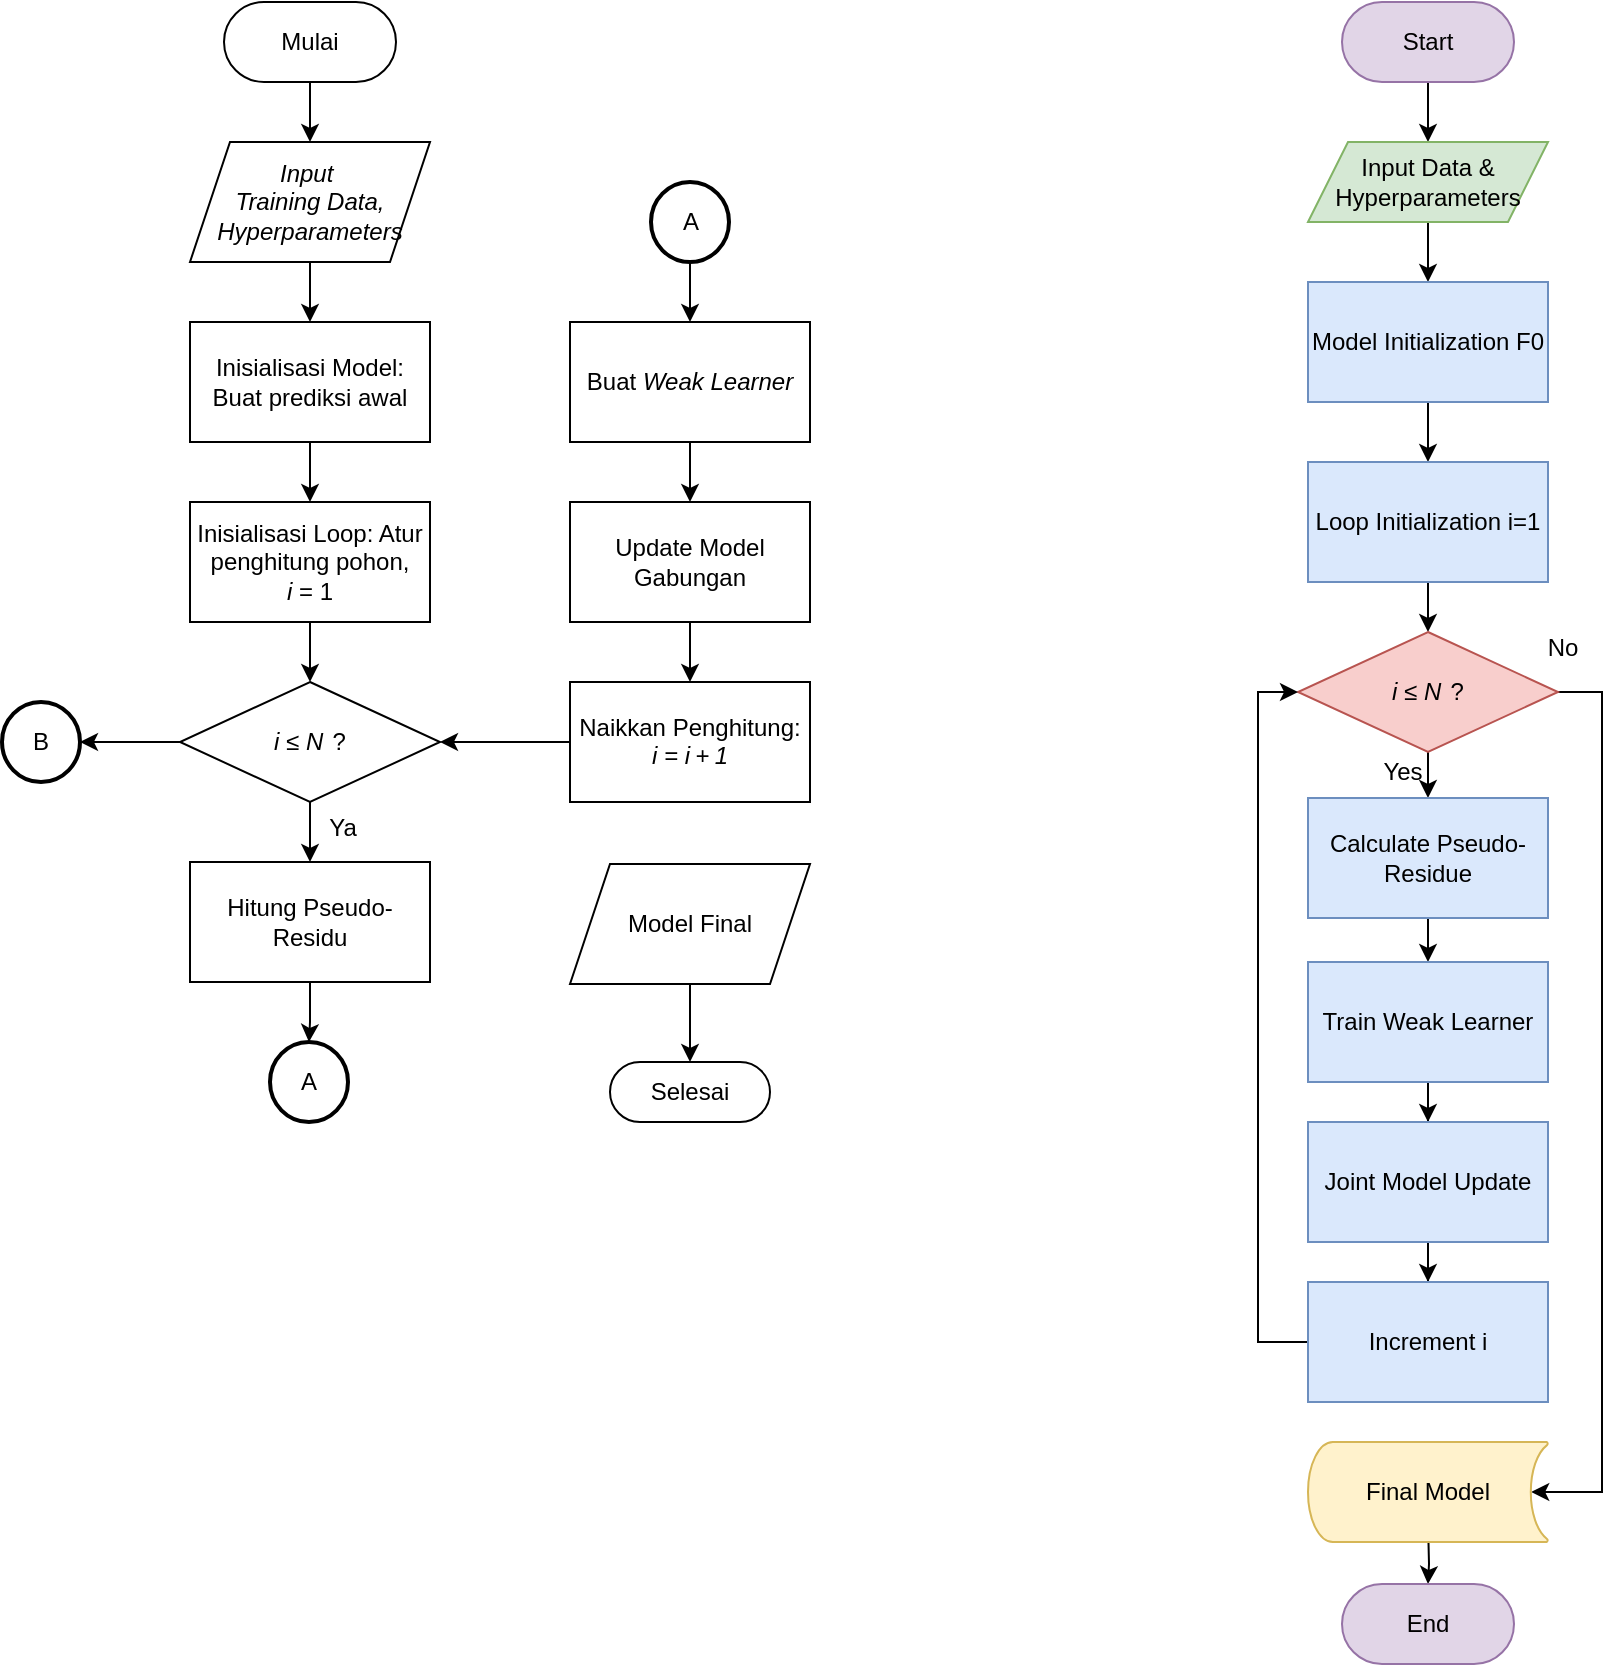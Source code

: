 <mxfile version="28.0.6">
  <diagram name="Page-1" id="AgwP9kO65S-6TZ73FjnZ">
    <mxGraphModel dx="872" dy="529" grid="1" gridSize="10" guides="1" tooltips="1" connect="1" arrows="1" fold="1" page="1" pageScale="1" pageWidth="827" pageHeight="1169" math="0" shadow="0">
      <root>
        <mxCell id="0" />
        <mxCell id="1" parent="0" />
        <mxCell id="PxWUQDTVNrAF5eh4v5Fj-6" value="" style="edgeStyle=orthogonalEdgeStyle;rounded=0;orthogonalLoop=1;jettySize=auto;html=1;" parent="1" source="PxWUQDTVNrAF5eh4v5Fj-3" target="PxWUQDTVNrAF5eh4v5Fj-5" edge="1">
          <mxGeometry relative="1" as="geometry" />
        </mxCell>
        <mxCell id="PxWUQDTVNrAF5eh4v5Fj-3" value="&lt;i&gt;Input&amp;nbsp;&lt;/i&gt;&lt;div&gt;&lt;i&gt;Training Data, Hyperparameters&lt;/i&gt;&lt;/div&gt;" style="shape=parallelogram;perimeter=parallelogramPerimeter;whiteSpace=wrap;html=1;fixedSize=1;fillColor=none;" parent="1" vertex="1">
          <mxGeometry x="354" y="310" width="120" height="60" as="geometry" />
        </mxCell>
        <mxCell id="PxWUQDTVNrAF5eh4v5Fj-14" value="" style="edgeStyle=orthogonalEdgeStyle;rounded=0;orthogonalLoop=1;jettySize=auto;html=1;entryX=0.5;entryY=0;entryDx=0;entryDy=0;" parent="1" source="PxWUQDTVNrAF5eh4v5Fj-5" target="TWZ9KaOpZY0P_qPmHRuh-1" edge="1">
          <mxGeometry relative="1" as="geometry">
            <mxPoint x="610" y="540" as="targetPoint" />
          </mxGeometry>
        </mxCell>
        <mxCell id="PxWUQDTVNrAF5eh4v5Fj-5" value="Inisialisasi Model: Buat prediksi awal" style="rounded=0;whiteSpace=wrap;html=1;fillColor=none;" parent="1" vertex="1">
          <mxGeometry x="354" y="400" width="120" height="60" as="geometry" />
        </mxCell>
        <mxCell id="TWZ9KaOpZY0P_qPmHRuh-3" value="" style="edgeStyle=orthogonalEdgeStyle;rounded=0;orthogonalLoop=1;jettySize=auto;html=1;" parent="1" source="TWZ9KaOpZY0P_qPmHRuh-1" edge="1">
          <mxGeometry relative="1" as="geometry">
            <mxPoint x="414" y="580" as="targetPoint" />
          </mxGeometry>
        </mxCell>
        <mxCell id="TWZ9KaOpZY0P_qPmHRuh-1" value="Inisialisasi Loop: Atur penghitung pohon, &lt;span class=&quot;katex&quot;&gt;&lt;span aria-hidden=&quot;true&quot; class=&quot;katex-html&quot;&gt;&lt;span class=&quot;base&quot;&gt;&lt;span style=&quot;height: 0.659em;&quot; class=&quot;strut&quot;&gt;&lt;/span&gt;&lt;span class=&quot;mord mathnormal&quot;&gt;&lt;i&gt;i&lt;/i&gt;&lt;/span&gt;&lt;span style=&quot;margin-right: 0.278em;&quot; class=&quot;mspace&quot;&gt;&lt;/span&gt;&lt;span class=&quot;mrel&quot;&gt;=&lt;/span&gt;&lt;span style=&quot;margin-right: 0.278em;&quot; class=&quot;mspace&quot;&gt;&lt;/span&gt;&lt;/span&gt;&lt;span class=&quot;base&quot;&gt;&lt;span style=&quot;height: 0.644em;&quot; class=&quot;strut&quot;&gt;&lt;/span&gt;&lt;span class=&quot;mord&quot;&gt;1&lt;/span&gt;&lt;/span&gt;&lt;/span&gt;&lt;/span&gt;" style="rounded=0;whiteSpace=wrap;html=1;fillColor=none;" parent="1" vertex="1">
          <mxGeometry x="354" y="490" width="120" height="60" as="geometry" />
        </mxCell>
        <mxCell id="bBntQMHIKPuJtv6a1vUU-10" value="" style="edgeStyle=orthogonalEdgeStyle;rounded=0;orthogonalLoop=1;jettySize=auto;html=1;" parent="1" source="bBntQMHIKPuJtv6a1vUU-9" target="PxWUQDTVNrAF5eh4v5Fj-3" edge="1">
          <mxGeometry relative="1" as="geometry" />
        </mxCell>
        <mxCell id="bBntQMHIKPuJtv6a1vUU-9" value="Mulai" style="html=1;dashed=0;whiteSpace=wrap;shape=mxgraph.dfd.start" parent="1" vertex="1">
          <mxGeometry x="371" y="240" width="86" height="40" as="geometry" />
        </mxCell>
        <mxCell id="bBntQMHIKPuJtv6a1vUU-36" value="" style="edgeStyle=orthogonalEdgeStyle;rounded=0;orthogonalLoop=1;jettySize=auto;html=1;" parent="1" source="bBntQMHIKPuJtv6a1vUU-14" target="bBntQMHIKPuJtv6a1vUU-21" edge="1">
          <mxGeometry relative="1" as="geometry" />
        </mxCell>
        <mxCell id="bBntQMHIKPuJtv6a1vUU-14" value="A" style="strokeWidth=2;html=1;shape=mxgraph.flowchart.start_2;whiteSpace=wrap;" parent="1" vertex="1">
          <mxGeometry x="584.5" y="330" width="39" height="40" as="geometry" />
        </mxCell>
        <mxCell id="bBntQMHIKPuJtv6a1vUU-39" value="" style="edgeStyle=orthogonalEdgeStyle;rounded=0;orthogonalLoop=1;jettySize=auto;html=1;" parent="1" source="bBntQMHIKPuJtv6a1vUU-19" target="bBntQMHIKPuJtv6a1vUU-35" edge="1">
          <mxGeometry relative="1" as="geometry" />
        </mxCell>
        <mxCell id="bBntQMHIKPuJtv6a1vUU-19" value="Hitung Pseudo-Residu" style="rounded=0;whiteSpace=wrap;html=1;fillColor=none;" parent="1" vertex="1">
          <mxGeometry x="354" y="670" width="120" height="60" as="geometry" />
        </mxCell>
        <mxCell id="bBntQMHIKPuJtv6a1vUU-20" value="" style="edgeStyle=orthogonalEdgeStyle;rounded=0;orthogonalLoop=1;jettySize=auto;html=1;" parent="1" source="bBntQMHIKPuJtv6a1vUU-21" target="bBntQMHIKPuJtv6a1vUU-23" edge="1">
          <mxGeometry relative="1" as="geometry" />
        </mxCell>
        <mxCell id="bBntQMHIKPuJtv6a1vUU-21" value="Buat &lt;i&gt;Weak Learner&lt;/i&gt;" style="rounded=0;whiteSpace=wrap;html=1;fillColor=none;" parent="1" vertex="1">
          <mxGeometry x="544" y="400" width="120" height="60" as="geometry" />
        </mxCell>
        <mxCell id="bBntQMHIKPuJtv6a1vUU-22" value="" style="edgeStyle=orthogonalEdgeStyle;rounded=0;orthogonalLoop=1;jettySize=auto;html=1;" parent="1" source="bBntQMHIKPuJtv6a1vUU-23" target="bBntQMHIKPuJtv6a1vUU-25" edge="1">
          <mxGeometry relative="1" as="geometry" />
        </mxCell>
        <mxCell id="bBntQMHIKPuJtv6a1vUU-23" value="Update Model Gabungan" style="rounded=0;whiteSpace=wrap;html=1;fillColor=none;" parent="1" vertex="1">
          <mxGeometry x="544" y="490" width="120" height="60" as="geometry" />
        </mxCell>
        <mxCell id="bBntQMHIKPuJtv6a1vUU-48" style="edgeStyle=orthogonalEdgeStyle;rounded=0;orthogonalLoop=1;jettySize=auto;html=1;entryX=1;entryY=0.5;entryDx=0;entryDy=0;" parent="1" source="bBntQMHIKPuJtv6a1vUU-25" target="bBntQMHIKPuJtv6a1vUU-34" edge="1">
          <mxGeometry relative="1" as="geometry" />
        </mxCell>
        <mxCell id="bBntQMHIKPuJtv6a1vUU-25" value="Naikkan Penghitung: &lt;span class=&quot;katex&quot;&gt;&lt;span aria-hidden=&quot;true&quot; class=&quot;katex-html&quot;&gt;&lt;i&gt;&lt;span class=&quot;base&quot;&gt;&lt;span style=&quot;height: 0.659em;&quot; class=&quot;strut&quot;&gt;&lt;/span&gt;&lt;span class=&quot;mord mathnormal&quot;&gt;i&lt;/span&gt;&lt;span style=&quot;margin-right: 0.278em;&quot; class=&quot;mspace&quot;&gt;&lt;/span&gt;&lt;span class=&quot;mrel&quot;&gt;=&lt;/span&gt;&lt;span style=&quot;margin-right: 0.278em;&quot; class=&quot;mspace&quot;&gt;&lt;/span&gt;&lt;/span&gt;&lt;span class=&quot;base&quot;&gt;&lt;span style=&quot;height: 0.743em; vertical-align: -0.083em;&quot; class=&quot;strut&quot;&gt;&lt;/span&gt;&lt;span class=&quot;mord mathnormal&quot;&gt;i&lt;/span&gt;&lt;span style=&quot;margin-right: 0.222em;&quot; class=&quot;mspace&quot;&gt;&lt;/span&gt;&lt;span class=&quot;mbin&quot;&gt;+&lt;/span&gt;&lt;span style=&quot;margin-right: 0.222em;&quot; class=&quot;mspace&quot;&gt;&lt;/span&gt;&lt;/span&gt;&lt;span class=&quot;base&quot;&gt;&lt;span style=&quot;height: 0.644em;&quot; class=&quot;strut&quot;&gt;&lt;/span&gt;&lt;span class=&quot;mord&quot;&gt;1&lt;/span&gt;&lt;/span&gt;&lt;/i&gt;&lt;/span&gt;&lt;/span&gt;" style="rounded=0;whiteSpace=wrap;html=1;fillColor=none;" parent="1" vertex="1">
          <mxGeometry x="544" y="580" width="120" height="60" as="geometry" />
        </mxCell>
        <mxCell id="bBntQMHIKPuJtv6a1vUU-26" value="" style="edgeStyle=orthogonalEdgeStyle;rounded=0;orthogonalLoop=1;jettySize=auto;html=1;" parent="1" source="bBntQMHIKPuJtv6a1vUU-27" target="bBntQMHIKPuJtv6a1vUU-30" edge="1">
          <mxGeometry relative="1" as="geometry" />
        </mxCell>
        <mxCell id="bBntQMHIKPuJtv6a1vUU-27" value="Model Final" style="shape=parallelogram;perimeter=parallelogramPerimeter;whiteSpace=wrap;html=1;fixedSize=1;strokeColor=default;align=center;verticalAlign=middle;fontFamily=Helvetica;fontSize=12;fontColor=default;fillColor=none;" parent="1" vertex="1">
          <mxGeometry x="544" y="671" width="120" height="60" as="geometry" />
        </mxCell>
        <mxCell id="bBntQMHIKPuJtv6a1vUU-30" value="Selesai" style="html=1;dashed=0;whiteSpace=wrap;shape=mxgraph.dfd.start" parent="1" vertex="1">
          <mxGeometry x="564" y="770" width="80" height="30" as="geometry" />
        </mxCell>
        <mxCell id="bBntQMHIKPuJtv6a1vUU-38" style="edgeStyle=orthogonalEdgeStyle;rounded=0;orthogonalLoop=1;jettySize=auto;html=1;entryX=0.5;entryY=0;entryDx=0;entryDy=0;" parent="1" source="bBntQMHIKPuJtv6a1vUU-34" target="bBntQMHIKPuJtv6a1vUU-19" edge="1">
          <mxGeometry relative="1" as="geometry" />
        </mxCell>
        <mxCell id="bBntQMHIKPuJtv6a1vUU-50" value="" style="edgeStyle=orthogonalEdgeStyle;rounded=0;orthogonalLoop=1;jettySize=auto;html=1;" parent="1" source="bBntQMHIKPuJtv6a1vUU-34" target="bBntQMHIKPuJtv6a1vUU-49" edge="1">
          <mxGeometry relative="1" as="geometry" />
        </mxCell>
        <mxCell id="bBntQMHIKPuJtv6a1vUU-34" value="&lt;i&gt;i&amp;nbsp;&lt;/i&gt;&lt;span style=&quot;&quot; class=&quot;katex&quot;&gt;&lt;span style=&quot;&quot; aria-hidden=&quot;true&quot; class=&quot;katex-html&quot;&gt;&lt;span style=&quot;&quot; class=&quot;base&quot;&gt;&lt;span style=&quot;&quot; class=&quot;mrel&quot;&gt;≤&lt;/span&gt;&lt;span style=&quot;margin-right: 0.278em; margin-right: 0.278em;&quot; class=&quot;mspace&quot;&gt;&lt;/span&gt;&lt;/span&gt;&lt;span style=&quot;&quot; class=&quot;base&quot;&gt;&lt;i&gt;&lt;span style=&quot;height: 0.683em;&quot; class=&quot;strut&quot;&gt;&lt;/span&gt;&lt;span style=&quot;margin-right: 0.109em;&quot; class=&quot;mord mathnormal&quot;&gt;N&lt;/span&gt;&lt;/i&gt;&lt;/span&gt;&lt;/span&gt;&lt;/span&gt; ?" style="rhombus;whiteSpace=wrap;html=1;fillColor=none;" parent="1" vertex="1">
          <mxGeometry x="349" y="580" width="130" height="60" as="geometry" />
        </mxCell>
        <mxCell id="bBntQMHIKPuJtv6a1vUU-35" value="A" style="strokeWidth=2;html=1;shape=mxgraph.flowchart.start_2;whiteSpace=wrap;" parent="1" vertex="1">
          <mxGeometry x="394" y="760" width="39" height="40" as="geometry" />
        </mxCell>
        <mxCell id="bBntQMHIKPuJtv6a1vUU-40" value="Ya" style="text;html=1;align=center;verticalAlign=middle;resizable=0;points=[];autosize=1;strokeColor=none;fillColor=none;" parent="1" vertex="1">
          <mxGeometry x="410" y="638" width="40" height="30" as="geometry" />
        </mxCell>
        <mxCell id="bBntQMHIKPuJtv6a1vUU-49" value="B" style="strokeWidth=2;html=1;shape=mxgraph.flowchart.start_2;whiteSpace=wrap;" parent="1" vertex="1">
          <mxGeometry x="260" y="590" width="39" height="40" as="geometry" />
        </mxCell>
        <mxCell id="bBntQMHIKPuJtv6a1vUU-53" value="" style="edgeStyle=orthogonalEdgeStyle;rounded=0;orthogonalLoop=1;jettySize=auto;html=1;" parent="1" source="bBntQMHIKPuJtv6a1vUU-51" target="bBntQMHIKPuJtv6a1vUU-52" edge="1">
          <mxGeometry relative="1" as="geometry" />
        </mxCell>
        <mxCell id="bBntQMHIKPuJtv6a1vUU-51" value="Start" style="html=1;dashed=0;whiteSpace=wrap;shape=mxgraph.dfd.start;fillColor=#e1d5e7;strokeColor=#9673a6;" parent="1" vertex="1">
          <mxGeometry x="930" y="240" width="86" height="40" as="geometry" />
        </mxCell>
        <mxCell id="bBntQMHIKPuJtv6a1vUU-55" value="" style="edgeStyle=orthogonalEdgeStyle;rounded=0;orthogonalLoop=1;jettySize=auto;html=1;" parent="1" source="bBntQMHIKPuJtv6a1vUU-52" target="bBntQMHIKPuJtv6a1vUU-54" edge="1">
          <mxGeometry relative="1" as="geometry" />
        </mxCell>
        <mxCell id="bBntQMHIKPuJtv6a1vUU-52" value="Input Data &amp;amp; Hyperparameters" style="shape=parallelogram;perimeter=parallelogramPerimeter;whiteSpace=wrap;html=1;fixedSize=1;fillColor=#d5e8d4;strokeColor=#82b366;" parent="1" vertex="1">
          <mxGeometry x="913" y="310" width="120" height="40" as="geometry" />
        </mxCell>
        <mxCell id="bBntQMHIKPuJtv6a1vUU-57" value="" style="edgeStyle=orthogonalEdgeStyle;rounded=0;orthogonalLoop=1;jettySize=auto;html=1;" parent="1" source="bBntQMHIKPuJtv6a1vUU-54" target="bBntQMHIKPuJtv6a1vUU-56" edge="1">
          <mxGeometry relative="1" as="geometry" />
        </mxCell>
        <mxCell id="bBntQMHIKPuJtv6a1vUU-54" value="&lt;p&gt;Model Initialization F0&lt;/p&gt;" style="rounded=0;whiteSpace=wrap;html=1;fillColor=#dae8fc;strokeColor=#6c8ebf;" parent="1" vertex="1">
          <mxGeometry x="913" y="380" width="120" height="60" as="geometry" />
        </mxCell>
        <mxCell id="bBntQMHIKPuJtv6a1vUU-59" value="" style="edgeStyle=orthogonalEdgeStyle;rounded=0;orthogonalLoop=1;jettySize=auto;html=1;" parent="1" source="bBntQMHIKPuJtv6a1vUU-56" target="bBntQMHIKPuJtv6a1vUU-58" edge="1">
          <mxGeometry relative="1" as="geometry" />
        </mxCell>
        <mxCell id="bBntQMHIKPuJtv6a1vUU-56" value="&lt;p&gt;Loop Initialization i=1&lt;/p&gt;" style="rounded=0;whiteSpace=wrap;html=1;fillColor=#dae8fc;strokeColor=#6c8ebf;" parent="1" vertex="1">
          <mxGeometry x="913" y="470" width="120" height="60" as="geometry" />
        </mxCell>
        <mxCell id="Iiyj0VuVKJ3BByw9N-kH-2" style="edgeStyle=orthogonalEdgeStyle;rounded=0;orthogonalLoop=1;jettySize=auto;html=1;entryX=0.5;entryY=0;entryDx=0;entryDy=0;" parent="1" source="bBntQMHIKPuJtv6a1vUU-58" target="bBntQMHIKPuJtv6a1vUU-65" edge="1">
          <mxGeometry relative="1" as="geometry" />
        </mxCell>
        <mxCell id="Iiyj0VuVKJ3BByw9N-kH-3" style="edgeStyle=orthogonalEdgeStyle;rounded=0;orthogonalLoop=1;jettySize=auto;html=1;entryX=0.93;entryY=0.5;entryDx=0;entryDy=0;entryPerimeter=0;" parent="1" source="bBntQMHIKPuJtv6a1vUU-58" target="kohRxF6A1BmunSG-yyW7-1" edge="1">
          <mxGeometry relative="1" as="geometry">
            <Array as="points">
              <mxPoint x="1060" y="585" />
              <mxPoint x="1060" y="985" />
            </Array>
            <mxPoint x="1023" y="980" as="targetPoint" />
          </mxGeometry>
        </mxCell>
        <mxCell id="bBntQMHIKPuJtv6a1vUU-58" value="&lt;i&gt;i&amp;nbsp;&lt;/i&gt;&lt;span style=&quot;&quot; class=&quot;katex&quot;&gt;&lt;span style=&quot;&quot; aria-hidden=&quot;true&quot; class=&quot;katex-html&quot;&gt;&lt;span style=&quot;&quot; class=&quot;base&quot;&gt;&lt;span style=&quot;&quot; class=&quot;mrel&quot;&gt;≤&lt;/span&gt;&lt;span style=&quot;margin-right: 0.278em; margin-right: 0.278em;&quot; class=&quot;mspace&quot;&gt;&lt;/span&gt;&lt;/span&gt;&lt;span style=&quot;&quot; class=&quot;base&quot;&gt;&lt;i&gt;&lt;span style=&quot;height: 0.683em;&quot; class=&quot;strut&quot;&gt;&lt;/span&gt;&lt;span style=&quot;margin-right: 0.109em;&quot; class=&quot;mord mathnormal&quot;&gt;N&lt;/span&gt;&lt;/i&gt;&lt;/span&gt;&lt;/span&gt;&lt;/span&gt; ?" style="rhombus;whiteSpace=wrap;html=1;fillColor=#f8cecc;strokeColor=#b85450;" parent="1" vertex="1">
          <mxGeometry x="908" y="555" width="130" height="60" as="geometry" />
        </mxCell>
        <mxCell id="bBntQMHIKPuJtv6a1vUU-62" value="" style="edgeStyle=orthogonalEdgeStyle;rounded=0;orthogonalLoop=1;jettySize=auto;html=1;" parent="1" target="bBntQMHIKPuJtv6a1vUU-61" edge="1">
          <mxGeometry relative="1" as="geometry">
            <mxPoint x="973" y="1000" as="sourcePoint" />
          </mxGeometry>
        </mxCell>
        <mxCell id="bBntQMHIKPuJtv6a1vUU-61" value="End" style="html=1;dashed=0;whiteSpace=wrap;shape=mxgraph.dfd.start;fillColor=#e1d5e7;strokeColor=#9673a6;" parent="1" vertex="1">
          <mxGeometry x="930" y="1031" width="86" height="40" as="geometry" />
        </mxCell>
        <mxCell id="bBntQMHIKPuJtv6a1vUU-64" value="No" style="text;html=1;align=center;verticalAlign=middle;resizable=0;points=[];autosize=1;strokeColor=none;fillColor=none;" parent="1" vertex="1">
          <mxGeometry x="1020" y="548" width="40" height="30" as="geometry" />
        </mxCell>
        <mxCell id="bBntQMHIKPuJtv6a1vUU-68" value="" style="edgeStyle=orthogonalEdgeStyle;rounded=0;orthogonalLoop=1;jettySize=auto;html=1;" parent="1" source="bBntQMHIKPuJtv6a1vUU-65" target="bBntQMHIKPuJtv6a1vUU-67" edge="1">
          <mxGeometry relative="1" as="geometry" />
        </mxCell>
        <mxCell id="bBntQMHIKPuJtv6a1vUU-65" value="&lt;p&gt;Calculate Pseudo-Residue&lt;/p&gt;" style="rounded=0;whiteSpace=wrap;html=1;fillColor=#dae8fc;strokeColor=#6c8ebf;" parent="1" vertex="1">
          <mxGeometry x="913" y="638" width="120" height="60" as="geometry" />
        </mxCell>
        <mxCell id="bBntQMHIKPuJtv6a1vUU-70" value="" style="edgeStyle=orthogonalEdgeStyle;rounded=0;orthogonalLoop=1;jettySize=auto;html=1;" parent="1" source="bBntQMHIKPuJtv6a1vUU-67" target="bBntQMHIKPuJtv6a1vUU-69" edge="1">
          <mxGeometry relative="1" as="geometry" />
        </mxCell>
        <mxCell id="bBntQMHIKPuJtv6a1vUU-67" value="Train Weak Learner" style="rounded=0;whiteSpace=wrap;html=1;fillColor=#dae8fc;strokeColor=#6c8ebf;" parent="1" vertex="1">
          <mxGeometry x="913" y="720" width="120" height="60" as="geometry" />
        </mxCell>
        <mxCell id="bBntQMHIKPuJtv6a1vUU-72" value="" style="edgeStyle=orthogonalEdgeStyle;rounded=0;orthogonalLoop=1;jettySize=auto;html=1;" parent="1" source="bBntQMHIKPuJtv6a1vUU-69" target="bBntQMHIKPuJtv6a1vUU-71" edge="1">
          <mxGeometry relative="1" as="geometry" />
        </mxCell>
        <mxCell id="bBntQMHIKPuJtv6a1vUU-69" value="&lt;p&gt;Joint Model Update&lt;/p&gt;" style="rounded=0;whiteSpace=wrap;html=1;fillColor=#dae8fc;strokeColor=#6c8ebf;" parent="1" vertex="1">
          <mxGeometry x="913" y="800" width="120" height="60" as="geometry" />
        </mxCell>
        <mxCell id="Iiyj0VuVKJ3BByw9N-kH-4" style="edgeStyle=orthogonalEdgeStyle;rounded=0;orthogonalLoop=1;jettySize=auto;html=1;entryX=0;entryY=0.5;entryDx=0;entryDy=0;" parent="1" source="bBntQMHIKPuJtv6a1vUU-71" target="bBntQMHIKPuJtv6a1vUU-58" edge="1">
          <mxGeometry relative="1" as="geometry">
            <Array as="points">
              <mxPoint x="888" y="910" />
              <mxPoint x="888" y="585" />
            </Array>
          </mxGeometry>
        </mxCell>
        <mxCell id="bBntQMHIKPuJtv6a1vUU-71" value="Increment i" style="rounded=0;whiteSpace=wrap;html=1;fillColor=#dae8fc;strokeColor=#6c8ebf;" parent="1" vertex="1">
          <mxGeometry x="913" y="880" width="120" height="60" as="geometry" />
        </mxCell>
        <mxCell id="bBntQMHIKPuJtv6a1vUU-74" value="Yes" style="text;html=1;align=center;verticalAlign=middle;resizable=0;points=[];autosize=1;strokeColor=none;fillColor=none;" parent="1" vertex="1">
          <mxGeometry x="940" y="610" width="40" height="30" as="geometry" />
        </mxCell>
        <mxCell id="kohRxF6A1BmunSG-yyW7-1" value="Final Model" style="strokeWidth=1;html=1;shape=mxgraph.flowchart.stored_data;whiteSpace=wrap;fillColor=#fff2cc;strokeColor=#d6b656;" vertex="1" parent="1">
          <mxGeometry x="913" y="960" width="120" height="50" as="geometry" />
        </mxCell>
      </root>
    </mxGraphModel>
  </diagram>
</mxfile>
